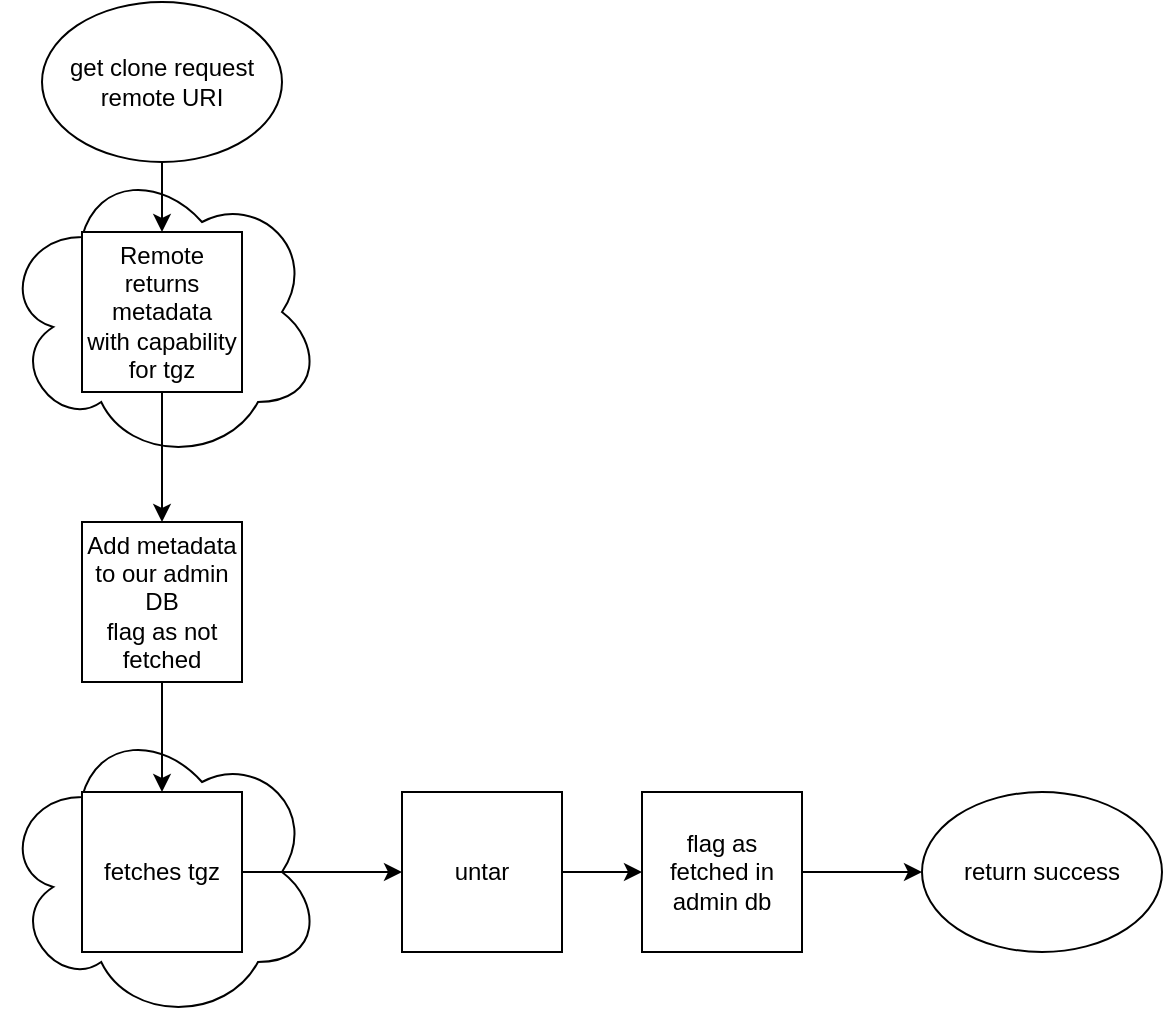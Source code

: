 <mxfile version="12.5.4"><diagram id="zO-Ndx_tbdGU6NtDlcAN" name="Page-1"><mxGraphModel dx="1102" dy="621" grid="1" gridSize="10" guides="1" tooltips="1" connect="1" arrows="1" fold="1" page="1" pageScale="1" pageWidth="850" pageHeight="1100" math="0" shadow="0"><root><mxCell id="0"/><mxCell id="1" parent="0"/><mxCell id="mCaw67XqG0S3leMnFBG2-7" value="" style="ellipse;shape=cloud;whiteSpace=wrap;html=1;" vertex="1" parent="1"><mxGeometry y="390" width="160" height="150" as="geometry"/></mxCell><mxCell id="mCaw67XqG0S3leMnFBG2-2" value="" style="ellipse;shape=cloud;whiteSpace=wrap;html=1;" vertex="1" parent="1"><mxGeometry y="110" width="160" height="150" as="geometry"/></mxCell><mxCell id="mCaw67XqG0S3leMnFBG2-6" value="" style="edgeStyle=orthogonalEdgeStyle;rounded=0;orthogonalLoop=1;jettySize=auto;html=1;exitX=0.5;exitY=1;exitDx=0;exitDy=0;" edge="1" parent="1" source="mCaw67XqG0S3leMnFBG2-1" target="mCaw67XqG0S3leMnFBG2-4"><mxGeometry relative="1" as="geometry"/></mxCell><mxCell id="mCaw67XqG0S3leMnFBG2-3" value="" style="edgeStyle=orthogonalEdgeStyle;rounded=0;orthogonalLoop=1;jettySize=auto;html=1;" edge="1" parent="1" source="7s5gqH4z4nf9z0TM5Xe7-1" target="mCaw67XqG0S3leMnFBG2-1"><mxGeometry relative="1" as="geometry"/></mxCell><mxCell id="7s5gqH4z4nf9z0TM5Xe7-1" value="get clone request remote URI" style="ellipse;whiteSpace=wrap;html=1;" parent="1" vertex="1"><mxGeometry x="20" y="30" width="120" height="80" as="geometry"/></mxCell><mxCell id="mCaw67XqG0S3leMnFBG2-1" value="&lt;div&gt;Remote&lt;/div&gt;&lt;div&gt;returns metadata&lt;/div&gt;&lt;div&gt;with capability for tgz&lt;br&gt;&lt;/div&gt;" style="whiteSpace=wrap;html=1;aspect=fixed;" vertex="1" parent="1"><mxGeometry x="40" y="145" width="80" height="80" as="geometry"/></mxCell><mxCell id="mCaw67XqG0S3leMnFBG2-4" value="&lt;div&gt;Add metadata to our admin DB&lt;/div&gt;&lt;div&gt;flag as not fetched&lt;br&gt;&lt;/div&gt;" style="whiteSpace=wrap;html=1;aspect=fixed;" vertex="1" parent="1"><mxGeometry x="40" y="290" width="80" height="80" as="geometry"/></mxCell><mxCell id="mCaw67XqG0S3leMnFBG2-5" value="fetches tgz" style="whiteSpace=wrap;html=1;aspect=fixed;" vertex="1" parent="1"><mxGeometry x="40" y="425" width="80" height="80" as="geometry"/></mxCell><mxCell id="mCaw67XqG0S3leMnFBG2-8" value="" style="endArrow=classic;html=1;exitX=0.5;exitY=1;exitDx=0;exitDy=0;entryX=0.5;entryY=0;entryDx=0;entryDy=0;" edge="1" parent="1" source="mCaw67XqG0S3leMnFBG2-4" target="mCaw67XqG0S3leMnFBG2-5"><mxGeometry width="50" height="50" relative="1" as="geometry"><mxPoint x="240" y="400" as="sourcePoint"/><mxPoint x="290" y="350" as="targetPoint"/></mxGeometry></mxCell><mxCell id="mCaw67XqG0S3leMnFBG2-13" value="" style="edgeStyle=orthogonalEdgeStyle;rounded=0;orthogonalLoop=1;jettySize=auto;html=1;" edge="1" parent="1" source="mCaw67XqG0S3leMnFBG2-9" target="mCaw67XqG0S3leMnFBG2-12"><mxGeometry relative="1" as="geometry"/></mxCell><mxCell id="mCaw67XqG0S3leMnFBG2-9" value="untar" style="whiteSpace=wrap;html=1;aspect=fixed;" vertex="1" parent="1"><mxGeometry x="200" y="425" width="80" height="80" as="geometry"/></mxCell><mxCell id="mCaw67XqG0S3leMnFBG2-11" value="" style="endArrow=classic;html=1;exitX=1;exitY=0.5;exitDx=0;exitDy=0;" edge="1" parent="1" source="mCaw67XqG0S3leMnFBG2-5" target="mCaw67XqG0S3leMnFBG2-9"><mxGeometry width="50" height="50" relative="1" as="geometry"><mxPoint x="190" y="380" as="sourcePoint"/><mxPoint x="240" y="330" as="targetPoint"/></mxGeometry></mxCell><mxCell id="mCaw67XqG0S3leMnFBG2-15" value="" style="edgeStyle=orthogonalEdgeStyle;rounded=0;orthogonalLoop=1;jettySize=auto;html=1;" edge="1" parent="1" source="mCaw67XqG0S3leMnFBG2-12" target="mCaw67XqG0S3leMnFBG2-14"><mxGeometry relative="1" as="geometry"/></mxCell><mxCell id="mCaw67XqG0S3leMnFBG2-12" value="flag as fetched in admin db" style="whiteSpace=wrap;html=1;aspect=fixed;" vertex="1" parent="1"><mxGeometry x="320" y="425" width="80" height="80" as="geometry"/></mxCell><mxCell id="mCaw67XqG0S3leMnFBG2-14" value="return success" style="ellipse;whiteSpace=wrap;html=1;" vertex="1" parent="1"><mxGeometry x="460" y="425" width="120" height="80" as="geometry"/></mxCell></root></mxGraphModel></diagram></mxfile>